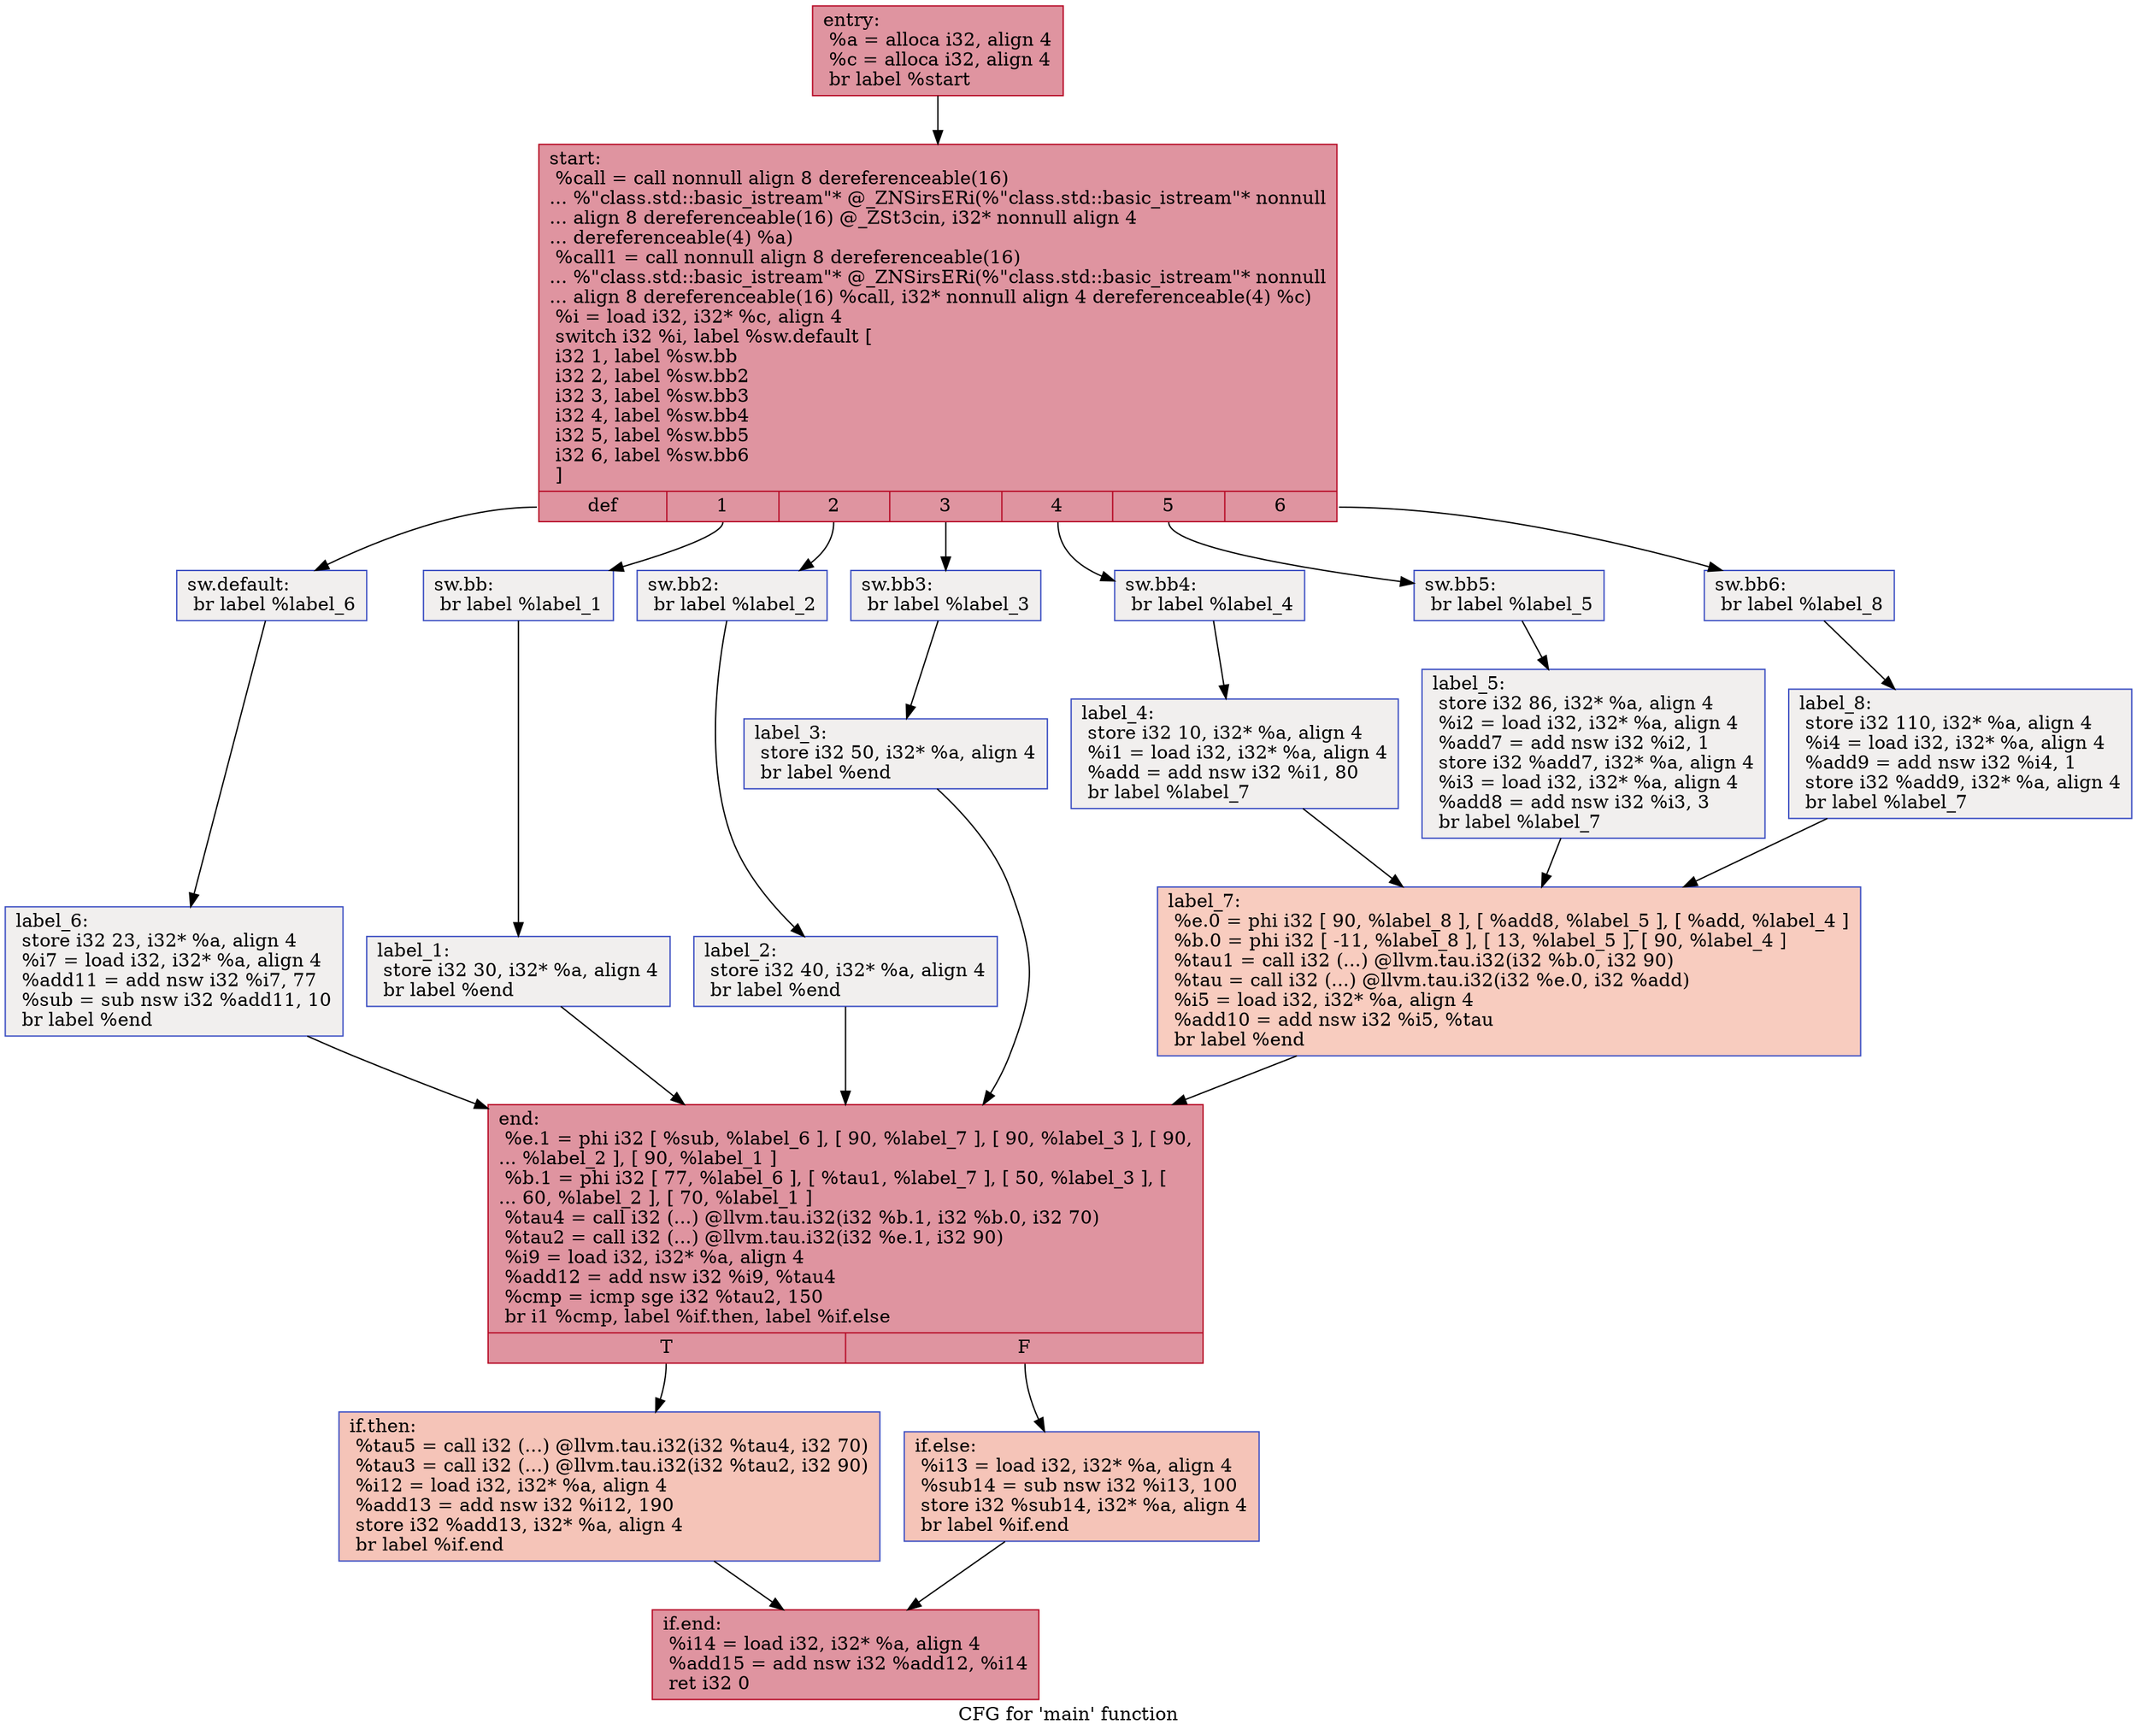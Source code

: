 digraph "CFG for 'main' function" {
	label="CFG for 'main' function";

	Node0x5627f367e760 [shape=record,color="#b70d28ff", style=filled, fillcolor="#b70d2870",label="{entry:\l  %a = alloca i32, align 4\l  %c = alloca i32, align 4\l  br label %start\l}"];
	Node0x5627f367e760 -> Node0x5627f367e9b0;
	Node0x5627f367e9b0 [shape=record,color="#b70d28ff", style=filled, fillcolor="#b70d2870",label="{start:                                            \l  %call = call nonnull align 8 dereferenceable(16)\l... %\"class.std::basic_istream\"* @_ZNSirsERi(%\"class.std::basic_istream\"* nonnull\l... align 8 dereferenceable(16) @_ZSt3cin, i32* nonnull align 4\l... dereferenceable(4) %a)\l  %call1 = call nonnull align 8 dereferenceable(16)\l... %\"class.std::basic_istream\"* @_ZNSirsERi(%\"class.std::basic_istream\"* nonnull\l... align 8 dereferenceable(16) %call, i32* nonnull align 4 dereferenceable(4) %c)\l  %i = load i32, i32* %c, align 4\l  switch i32 %i, label %sw.default [\l    i32 1, label %sw.bb\l    i32 2, label %sw.bb2\l    i32 3, label %sw.bb3\l    i32 4, label %sw.bb4\l    i32 5, label %sw.bb5\l    i32 6, label %sw.bb6\l  ]\l|{<s0>def|<s1>1|<s2>2|<s3>3|<s4>4|<s5>5|<s6>6}}"];
	Node0x5627f367e9b0:s0 -> Node0x5627f367ee40;
	Node0x5627f367e9b0:s1 -> Node0x5627f367ef20;
	Node0x5627f367e9b0:s2 -> Node0x5627f367f020;
	Node0x5627f367e9b0:s3 -> Node0x5627f367f120;
	Node0x5627f367e9b0:s4 -> Node0x5627f367f220;
	Node0x5627f367e9b0:s5 -> Node0x5627f367f320;
	Node0x5627f367e9b0:s6 -> Node0x5627f367f5c0;
	Node0x5627f367ef20 [shape=record,color="#3d50c3ff", style=filled, fillcolor="#e0dbd870",label="{sw.bb:                                            \l  br label %label_1\l}"];
	Node0x5627f367ef20 -> Node0x5627f367f8b0;
	Node0x5627f367f020 [shape=record,color="#3d50c3ff", style=filled, fillcolor="#e0dbd870",label="{sw.bb2:                                           \l  br label %label_2\l}"];
	Node0x5627f367f020 -> Node0x5627f367f990;
	Node0x5627f367f120 [shape=record,color="#3d50c3ff", style=filled, fillcolor="#e0dbd870",label="{sw.bb3:                                           \l  br label %label_3\l}"];
	Node0x5627f367f120 -> Node0x5627f367fa70;
	Node0x5627f367f220 [shape=record,color="#3d50c3ff", style=filled, fillcolor="#e0dbd870",label="{sw.bb4:                                           \l  br label %label_4\l}"];
	Node0x5627f367f220 -> Node0x5627f367fb50;
	Node0x5627f367f320 [shape=record,color="#3d50c3ff", style=filled, fillcolor="#e0dbd870",label="{sw.bb5:                                           \l  br label %label_5\l}"];
	Node0x5627f367f320 -> Node0x5627f367fc30;
	Node0x5627f367f5c0 [shape=record,color="#3d50c3ff", style=filled, fillcolor="#e0dbd870",label="{sw.bb6:                                           \l  br label %label_8\l}"];
	Node0x5627f367f5c0 -> Node0x5627f367fd10;
	Node0x5627f367ee40 [shape=record,color="#3d50c3ff", style=filled, fillcolor="#e0dbd870",label="{sw.default:                                       \l  br label %label_6\l}"];
	Node0x5627f367ee40 -> Node0x5627f367fdf0;
	Node0x5627f367f8b0 [shape=record,color="#3d50c3ff", style=filled, fillcolor="#e0dbd870",label="{label_1:                                          \l  store i32 30, i32* %a, align 4\l  br label %end\l}"];
	Node0x5627f367f8b0 -> Node0x5627f367ff90;
	Node0x5627f367f990 [shape=record,color="#3d50c3ff", style=filled, fillcolor="#e0dbd870",label="{label_2:                                          \l  store i32 40, i32* %a, align 4\l  br label %end\l}"];
	Node0x5627f367f990 -> Node0x5627f367ff90;
	Node0x5627f367fa70 [shape=record,color="#3d50c3ff", style=filled, fillcolor="#e0dbd870",label="{label_3:                                          \l  store i32 50, i32* %a, align 4\l  br label %end\l}"];
	Node0x5627f367fa70 -> Node0x5627f367ff90;
	Node0x5627f367fb50 [shape=record,color="#3d50c3ff", style=filled, fillcolor="#e0dbd870",label="{label_4:                                          \l  store i32 10, i32* %a, align 4\l  %i1 = load i32, i32* %a, align 4\l  %add = add nsw i32 %i1, 80\l  br label %label_7\l}"];
	Node0x5627f367fb50 -> Node0x5627f3680500;
	Node0x5627f367fc30 [shape=record,color="#3d50c3ff", style=filled, fillcolor="#e0dbd870",label="{label_5:                                          \l  store i32 86, i32* %a, align 4\l  %i2 = load i32, i32* %a, align 4\l  %add7 = add nsw i32 %i2, 1\l  store i32 %add7, i32* %a, align 4\l  %i3 = load i32, i32* %a, align 4\l  %add8 = add nsw i32 %i3, 3\l  br label %label_7\l}"];
	Node0x5627f367fc30 -> Node0x5627f3680500;
	Node0x5627f367fd10 [shape=record,color="#3d50c3ff", style=filled, fillcolor="#e0dbd870",label="{label_8:                                          \l  store i32 110, i32* %a, align 4\l  %i4 = load i32, i32* %a, align 4\l  %add9 = add nsw i32 %i4, 1\l  store i32 %add9, i32* %a, align 4\l  br label %label_7\l}"];
	Node0x5627f367fd10 -> Node0x5627f3680500;
	Node0x5627f3680500 [shape=record,color="#3d50c3ff", style=filled, fillcolor="#f08b6e70",label="{label_7:                                          \l  %e.0 = phi i32 [ 90, %label_8 ], [ %add8, %label_5 ], [ %add, %label_4 ]\l  %b.0 = phi i32 [ -11, %label_8 ], [ 13, %label_5 ], [ 90, %label_4 ]\l  %tau1 = call i32 (...) @llvm.tau.i32(i32 %b.0, i32 90)\l  %tau = call i32 (...) @llvm.tau.i32(i32 %e.0, i32 %add)\l  %i5 = load i32, i32* %a, align 4\l  %add10 = add nsw i32 %i5, %tau\l  br label %end\l}"];
	Node0x5627f3680500 -> Node0x5627f367ff90;
	Node0x5627f367fdf0 [shape=record,color="#3d50c3ff", style=filled, fillcolor="#e0dbd870",label="{label_6:                                          \l  store i32 23, i32* %a, align 4\l  %i7 = load i32, i32* %a, align 4\l  %add11 = add nsw i32 %i7, 77\l  %sub = sub nsw i32 %add11, 10\l  br label %end\l}"];
	Node0x5627f367fdf0 -> Node0x5627f367ff90;
	Node0x5627f367ff90 [shape=record,color="#b70d28ff", style=filled, fillcolor="#b70d2870",label="{end:                                              \l  %e.1 = phi i32 [ %sub, %label_6 ], [ 90, %label_7 ], [ 90, %label_3 ], [ 90,\l... %label_2 ], [ 90, %label_1 ]\l  %b.1 = phi i32 [ 77, %label_6 ], [ %tau1, %label_7 ], [ 50, %label_3 ], [\l... 60, %label_2 ], [ 70, %label_1 ]\l  %tau4 = call i32 (...) @llvm.tau.i32(i32 %b.1, i32 %b.0, i32 70)\l  %tau2 = call i32 (...) @llvm.tau.i32(i32 %e.1, i32 90)\l  %i9 = load i32, i32* %a, align 4\l  %add12 = add nsw i32 %i9, %tau4\l  %cmp = icmp sge i32 %tau2, 150\l  br i1 %cmp, label %if.then, label %if.else\l|{<s0>T|<s1>F}}"];
	Node0x5627f367ff90:s0 -> Node0x5627f3682980;
	Node0x5627f367ff90:s1 -> Node0x5627f36829f0;
	Node0x5627f3682980 [shape=record,color="#3d50c3ff", style=filled, fillcolor="#e97a5f70",label="{if.then:                                          \l  %tau5 = call i32 (...) @llvm.tau.i32(i32 %tau4, i32 70)\l  %tau3 = call i32 (...) @llvm.tau.i32(i32 %tau2, i32 90)\l  %i12 = load i32, i32* %a, align 4\l  %add13 = add nsw i32 %i12, 190\l  store i32 %add13, i32* %a, align 4\l  br label %if.end\l}"];
	Node0x5627f3682980 -> Node0x5627f3683590;
	Node0x5627f36829f0 [shape=record,color="#3d50c3ff", style=filled, fillcolor="#e97a5f70",label="{if.else:                                          \l  %i13 = load i32, i32* %a, align 4\l  %sub14 = sub nsw i32 %i13, 100\l  store i32 %sub14, i32* %a, align 4\l  br label %if.end\l}"];
	Node0x5627f36829f0 -> Node0x5627f3683590;
	Node0x5627f3683590 [shape=record,color="#b70d28ff", style=filled, fillcolor="#b70d2870",label="{if.end:                                           \l  %i14 = load i32, i32* %a, align 4\l  %add15 = add nsw i32 %add12, %i14\l  ret i32 0\l}"];
}
